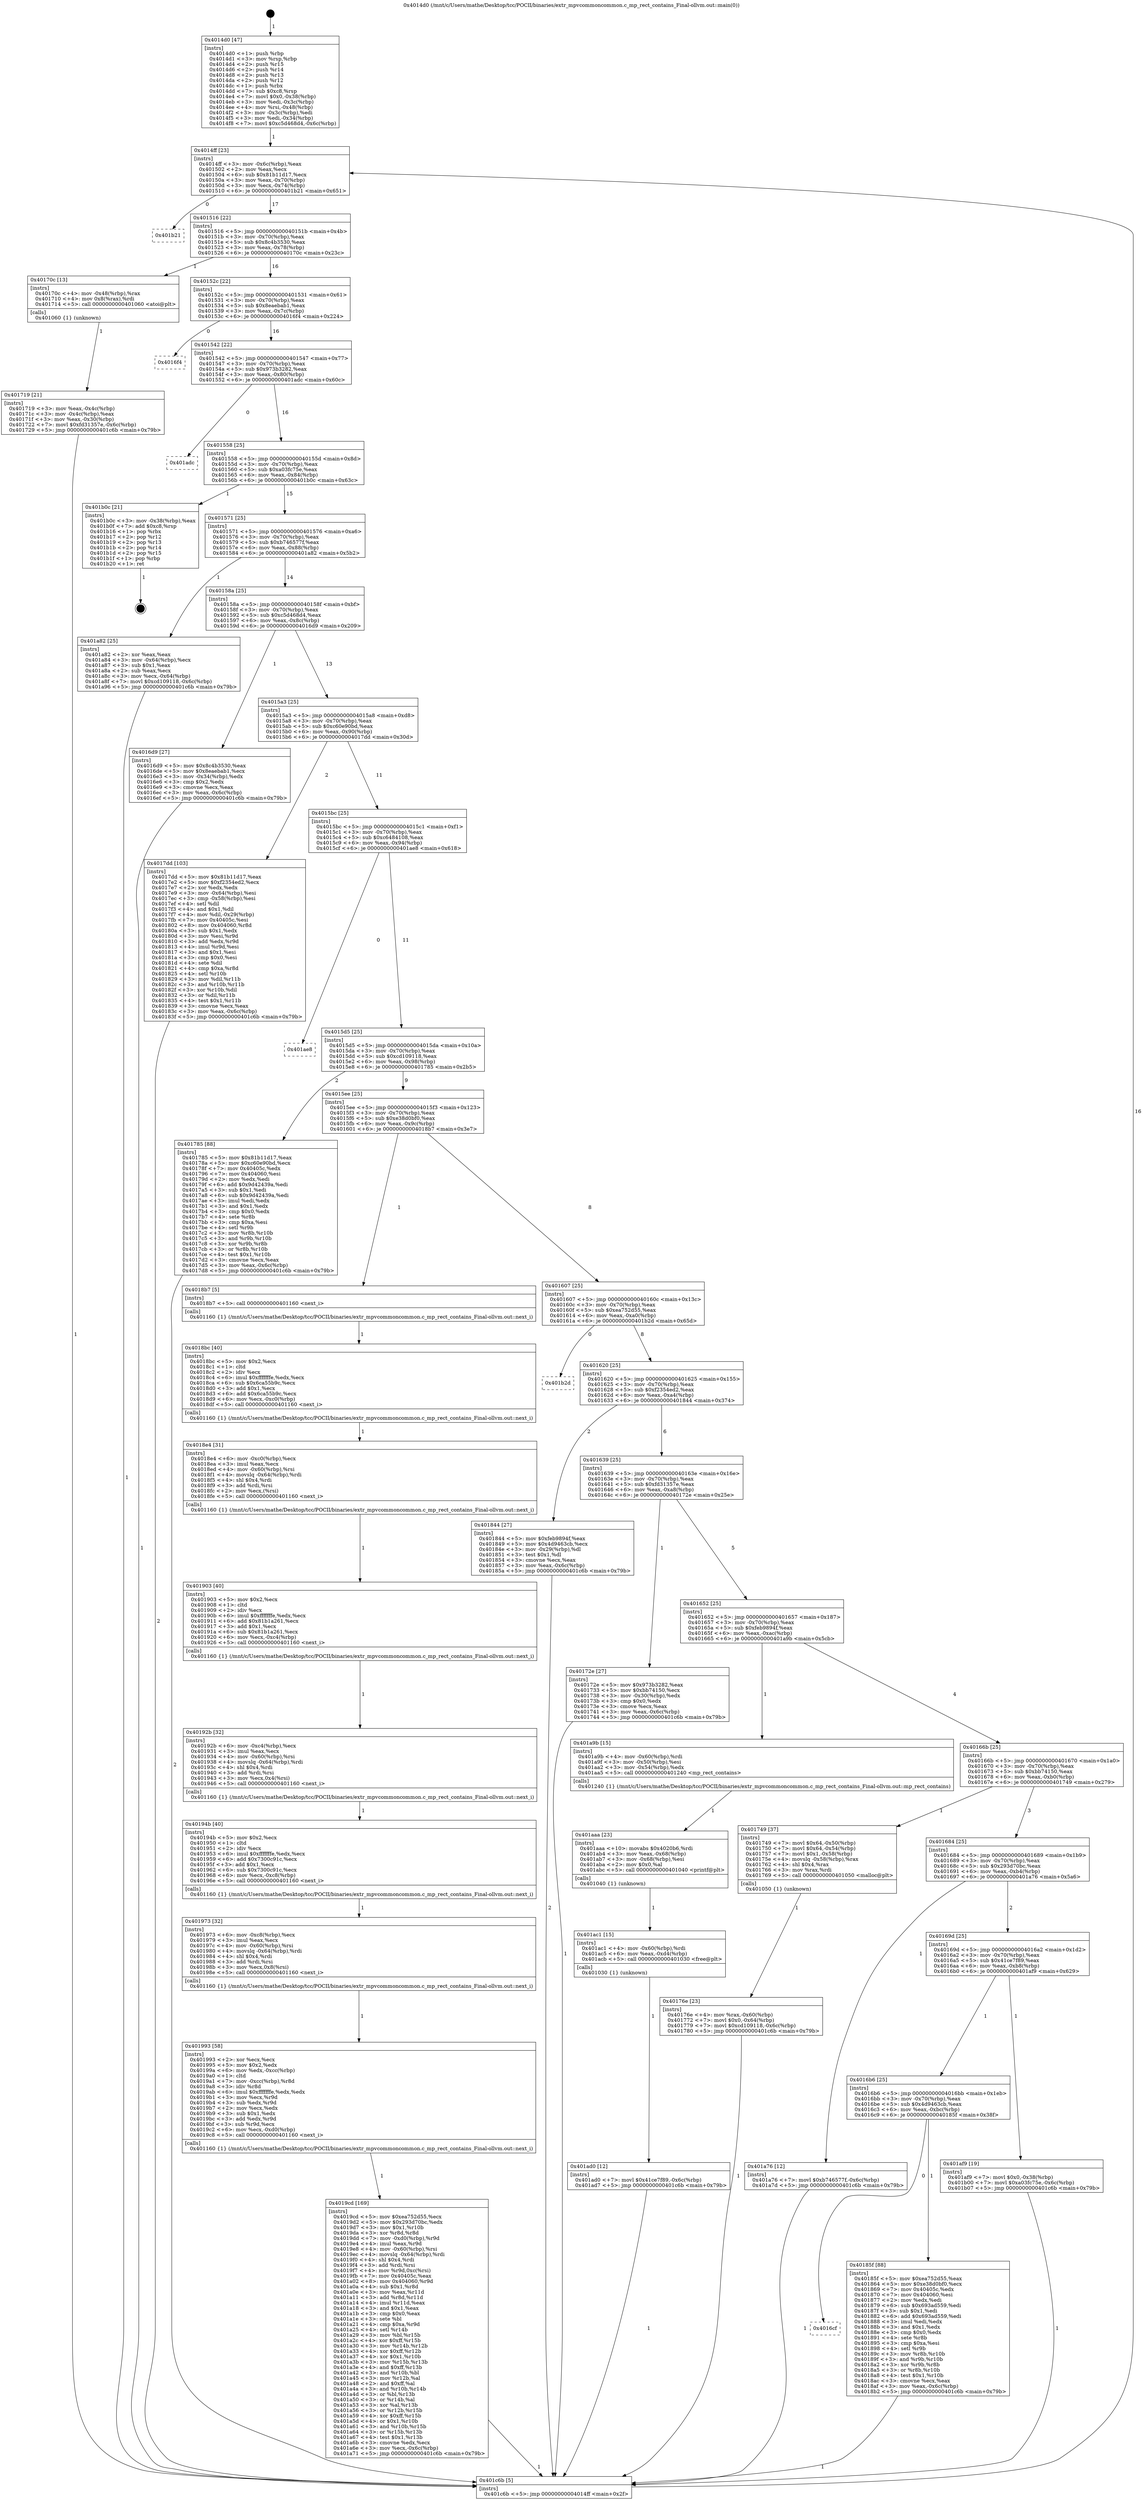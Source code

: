 digraph "0x4014d0" {
  label = "0x4014d0 (/mnt/c/Users/mathe/Desktop/tcc/POCII/binaries/extr_mpvcommoncommon.c_mp_rect_contains_Final-ollvm.out::main(0))"
  labelloc = "t"
  node[shape=record]

  Entry [label="",width=0.3,height=0.3,shape=circle,fillcolor=black,style=filled]
  "0x4014ff" [label="{
     0x4014ff [23]\l
     | [instrs]\l
     &nbsp;&nbsp;0x4014ff \<+3\>: mov -0x6c(%rbp),%eax\l
     &nbsp;&nbsp;0x401502 \<+2\>: mov %eax,%ecx\l
     &nbsp;&nbsp;0x401504 \<+6\>: sub $0x81b11d17,%ecx\l
     &nbsp;&nbsp;0x40150a \<+3\>: mov %eax,-0x70(%rbp)\l
     &nbsp;&nbsp;0x40150d \<+3\>: mov %ecx,-0x74(%rbp)\l
     &nbsp;&nbsp;0x401510 \<+6\>: je 0000000000401b21 \<main+0x651\>\l
  }"]
  "0x401b21" [label="{
     0x401b21\l
  }", style=dashed]
  "0x401516" [label="{
     0x401516 [22]\l
     | [instrs]\l
     &nbsp;&nbsp;0x401516 \<+5\>: jmp 000000000040151b \<main+0x4b\>\l
     &nbsp;&nbsp;0x40151b \<+3\>: mov -0x70(%rbp),%eax\l
     &nbsp;&nbsp;0x40151e \<+5\>: sub $0x8c4b3530,%eax\l
     &nbsp;&nbsp;0x401523 \<+3\>: mov %eax,-0x78(%rbp)\l
     &nbsp;&nbsp;0x401526 \<+6\>: je 000000000040170c \<main+0x23c\>\l
  }"]
  Exit [label="",width=0.3,height=0.3,shape=circle,fillcolor=black,style=filled,peripheries=2]
  "0x40170c" [label="{
     0x40170c [13]\l
     | [instrs]\l
     &nbsp;&nbsp;0x40170c \<+4\>: mov -0x48(%rbp),%rax\l
     &nbsp;&nbsp;0x401710 \<+4\>: mov 0x8(%rax),%rdi\l
     &nbsp;&nbsp;0x401714 \<+5\>: call 0000000000401060 \<atoi@plt\>\l
     | [calls]\l
     &nbsp;&nbsp;0x401060 \{1\} (unknown)\l
  }"]
  "0x40152c" [label="{
     0x40152c [22]\l
     | [instrs]\l
     &nbsp;&nbsp;0x40152c \<+5\>: jmp 0000000000401531 \<main+0x61\>\l
     &nbsp;&nbsp;0x401531 \<+3\>: mov -0x70(%rbp),%eax\l
     &nbsp;&nbsp;0x401534 \<+5\>: sub $0x8eaebab1,%eax\l
     &nbsp;&nbsp;0x401539 \<+3\>: mov %eax,-0x7c(%rbp)\l
     &nbsp;&nbsp;0x40153c \<+6\>: je 00000000004016f4 \<main+0x224\>\l
  }"]
  "0x401ad0" [label="{
     0x401ad0 [12]\l
     | [instrs]\l
     &nbsp;&nbsp;0x401ad0 \<+7\>: movl $0x41ce7f89,-0x6c(%rbp)\l
     &nbsp;&nbsp;0x401ad7 \<+5\>: jmp 0000000000401c6b \<main+0x79b\>\l
  }"]
  "0x4016f4" [label="{
     0x4016f4\l
  }", style=dashed]
  "0x401542" [label="{
     0x401542 [22]\l
     | [instrs]\l
     &nbsp;&nbsp;0x401542 \<+5\>: jmp 0000000000401547 \<main+0x77\>\l
     &nbsp;&nbsp;0x401547 \<+3\>: mov -0x70(%rbp),%eax\l
     &nbsp;&nbsp;0x40154a \<+5\>: sub $0x973b3282,%eax\l
     &nbsp;&nbsp;0x40154f \<+3\>: mov %eax,-0x80(%rbp)\l
     &nbsp;&nbsp;0x401552 \<+6\>: je 0000000000401adc \<main+0x60c\>\l
  }"]
  "0x401ac1" [label="{
     0x401ac1 [15]\l
     | [instrs]\l
     &nbsp;&nbsp;0x401ac1 \<+4\>: mov -0x60(%rbp),%rdi\l
     &nbsp;&nbsp;0x401ac5 \<+6\>: mov %eax,-0xd4(%rbp)\l
     &nbsp;&nbsp;0x401acb \<+5\>: call 0000000000401030 \<free@plt\>\l
     | [calls]\l
     &nbsp;&nbsp;0x401030 \{1\} (unknown)\l
  }"]
  "0x401adc" [label="{
     0x401adc\l
  }", style=dashed]
  "0x401558" [label="{
     0x401558 [25]\l
     | [instrs]\l
     &nbsp;&nbsp;0x401558 \<+5\>: jmp 000000000040155d \<main+0x8d\>\l
     &nbsp;&nbsp;0x40155d \<+3\>: mov -0x70(%rbp),%eax\l
     &nbsp;&nbsp;0x401560 \<+5\>: sub $0xa03fc75e,%eax\l
     &nbsp;&nbsp;0x401565 \<+6\>: mov %eax,-0x84(%rbp)\l
     &nbsp;&nbsp;0x40156b \<+6\>: je 0000000000401b0c \<main+0x63c\>\l
  }"]
  "0x401aaa" [label="{
     0x401aaa [23]\l
     | [instrs]\l
     &nbsp;&nbsp;0x401aaa \<+10\>: movabs $0x4020b6,%rdi\l
     &nbsp;&nbsp;0x401ab4 \<+3\>: mov %eax,-0x68(%rbp)\l
     &nbsp;&nbsp;0x401ab7 \<+3\>: mov -0x68(%rbp),%esi\l
     &nbsp;&nbsp;0x401aba \<+2\>: mov $0x0,%al\l
     &nbsp;&nbsp;0x401abc \<+5\>: call 0000000000401040 \<printf@plt\>\l
     | [calls]\l
     &nbsp;&nbsp;0x401040 \{1\} (unknown)\l
  }"]
  "0x401b0c" [label="{
     0x401b0c [21]\l
     | [instrs]\l
     &nbsp;&nbsp;0x401b0c \<+3\>: mov -0x38(%rbp),%eax\l
     &nbsp;&nbsp;0x401b0f \<+7\>: add $0xc8,%rsp\l
     &nbsp;&nbsp;0x401b16 \<+1\>: pop %rbx\l
     &nbsp;&nbsp;0x401b17 \<+2\>: pop %r12\l
     &nbsp;&nbsp;0x401b19 \<+2\>: pop %r13\l
     &nbsp;&nbsp;0x401b1b \<+2\>: pop %r14\l
     &nbsp;&nbsp;0x401b1d \<+2\>: pop %r15\l
     &nbsp;&nbsp;0x401b1f \<+1\>: pop %rbp\l
     &nbsp;&nbsp;0x401b20 \<+1\>: ret\l
  }"]
  "0x401571" [label="{
     0x401571 [25]\l
     | [instrs]\l
     &nbsp;&nbsp;0x401571 \<+5\>: jmp 0000000000401576 \<main+0xa6\>\l
     &nbsp;&nbsp;0x401576 \<+3\>: mov -0x70(%rbp),%eax\l
     &nbsp;&nbsp;0x401579 \<+5\>: sub $0xb746577f,%eax\l
     &nbsp;&nbsp;0x40157e \<+6\>: mov %eax,-0x88(%rbp)\l
     &nbsp;&nbsp;0x401584 \<+6\>: je 0000000000401a82 \<main+0x5b2\>\l
  }"]
  "0x4019cd" [label="{
     0x4019cd [169]\l
     | [instrs]\l
     &nbsp;&nbsp;0x4019cd \<+5\>: mov $0xea752d55,%ecx\l
     &nbsp;&nbsp;0x4019d2 \<+5\>: mov $0x293d70bc,%edx\l
     &nbsp;&nbsp;0x4019d7 \<+3\>: mov $0x1,%r10b\l
     &nbsp;&nbsp;0x4019da \<+3\>: xor %r8d,%r8d\l
     &nbsp;&nbsp;0x4019dd \<+7\>: mov -0xd0(%rbp),%r9d\l
     &nbsp;&nbsp;0x4019e4 \<+4\>: imul %eax,%r9d\l
     &nbsp;&nbsp;0x4019e8 \<+4\>: mov -0x60(%rbp),%rsi\l
     &nbsp;&nbsp;0x4019ec \<+4\>: movslq -0x64(%rbp),%rdi\l
     &nbsp;&nbsp;0x4019f0 \<+4\>: shl $0x4,%rdi\l
     &nbsp;&nbsp;0x4019f4 \<+3\>: add %rdi,%rsi\l
     &nbsp;&nbsp;0x4019f7 \<+4\>: mov %r9d,0xc(%rsi)\l
     &nbsp;&nbsp;0x4019fb \<+7\>: mov 0x40405c,%eax\l
     &nbsp;&nbsp;0x401a02 \<+8\>: mov 0x404060,%r9d\l
     &nbsp;&nbsp;0x401a0a \<+4\>: sub $0x1,%r8d\l
     &nbsp;&nbsp;0x401a0e \<+3\>: mov %eax,%r11d\l
     &nbsp;&nbsp;0x401a11 \<+3\>: add %r8d,%r11d\l
     &nbsp;&nbsp;0x401a14 \<+4\>: imul %r11d,%eax\l
     &nbsp;&nbsp;0x401a18 \<+3\>: and $0x1,%eax\l
     &nbsp;&nbsp;0x401a1b \<+3\>: cmp $0x0,%eax\l
     &nbsp;&nbsp;0x401a1e \<+3\>: sete %bl\l
     &nbsp;&nbsp;0x401a21 \<+4\>: cmp $0xa,%r9d\l
     &nbsp;&nbsp;0x401a25 \<+4\>: setl %r14b\l
     &nbsp;&nbsp;0x401a29 \<+3\>: mov %bl,%r15b\l
     &nbsp;&nbsp;0x401a2c \<+4\>: xor $0xff,%r15b\l
     &nbsp;&nbsp;0x401a30 \<+3\>: mov %r14b,%r12b\l
     &nbsp;&nbsp;0x401a33 \<+4\>: xor $0xff,%r12b\l
     &nbsp;&nbsp;0x401a37 \<+4\>: xor $0x1,%r10b\l
     &nbsp;&nbsp;0x401a3b \<+3\>: mov %r15b,%r13b\l
     &nbsp;&nbsp;0x401a3e \<+4\>: and $0xff,%r13b\l
     &nbsp;&nbsp;0x401a42 \<+3\>: and %r10b,%bl\l
     &nbsp;&nbsp;0x401a45 \<+3\>: mov %r12b,%al\l
     &nbsp;&nbsp;0x401a48 \<+2\>: and $0xff,%al\l
     &nbsp;&nbsp;0x401a4a \<+3\>: and %r10b,%r14b\l
     &nbsp;&nbsp;0x401a4d \<+3\>: or %bl,%r13b\l
     &nbsp;&nbsp;0x401a50 \<+3\>: or %r14b,%al\l
     &nbsp;&nbsp;0x401a53 \<+3\>: xor %al,%r13b\l
     &nbsp;&nbsp;0x401a56 \<+3\>: or %r12b,%r15b\l
     &nbsp;&nbsp;0x401a59 \<+4\>: xor $0xff,%r15b\l
     &nbsp;&nbsp;0x401a5d \<+4\>: or $0x1,%r10b\l
     &nbsp;&nbsp;0x401a61 \<+3\>: and %r10b,%r15b\l
     &nbsp;&nbsp;0x401a64 \<+3\>: or %r15b,%r13b\l
     &nbsp;&nbsp;0x401a67 \<+4\>: test $0x1,%r13b\l
     &nbsp;&nbsp;0x401a6b \<+3\>: cmovne %edx,%ecx\l
     &nbsp;&nbsp;0x401a6e \<+3\>: mov %ecx,-0x6c(%rbp)\l
     &nbsp;&nbsp;0x401a71 \<+5\>: jmp 0000000000401c6b \<main+0x79b\>\l
  }"]
  "0x401a82" [label="{
     0x401a82 [25]\l
     | [instrs]\l
     &nbsp;&nbsp;0x401a82 \<+2\>: xor %eax,%eax\l
     &nbsp;&nbsp;0x401a84 \<+3\>: mov -0x64(%rbp),%ecx\l
     &nbsp;&nbsp;0x401a87 \<+3\>: sub $0x1,%eax\l
     &nbsp;&nbsp;0x401a8a \<+2\>: sub %eax,%ecx\l
     &nbsp;&nbsp;0x401a8c \<+3\>: mov %ecx,-0x64(%rbp)\l
     &nbsp;&nbsp;0x401a8f \<+7\>: movl $0xcd109118,-0x6c(%rbp)\l
     &nbsp;&nbsp;0x401a96 \<+5\>: jmp 0000000000401c6b \<main+0x79b\>\l
  }"]
  "0x40158a" [label="{
     0x40158a [25]\l
     | [instrs]\l
     &nbsp;&nbsp;0x40158a \<+5\>: jmp 000000000040158f \<main+0xbf\>\l
     &nbsp;&nbsp;0x40158f \<+3\>: mov -0x70(%rbp),%eax\l
     &nbsp;&nbsp;0x401592 \<+5\>: sub $0xc5d468d4,%eax\l
     &nbsp;&nbsp;0x401597 \<+6\>: mov %eax,-0x8c(%rbp)\l
     &nbsp;&nbsp;0x40159d \<+6\>: je 00000000004016d9 \<main+0x209\>\l
  }"]
  "0x401993" [label="{
     0x401993 [58]\l
     | [instrs]\l
     &nbsp;&nbsp;0x401993 \<+2\>: xor %ecx,%ecx\l
     &nbsp;&nbsp;0x401995 \<+5\>: mov $0x2,%edx\l
     &nbsp;&nbsp;0x40199a \<+6\>: mov %edx,-0xcc(%rbp)\l
     &nbsp;&nbsp;0x4019a0 \<+1\>: cltd\l
     &nbsp;&nbsp;0x4019a1 \<+7\>: mov -0xcc(%rbp),%r8d\l
     &nbsp;&nbsp;0x4019a8 \<+3\>: idiv %r8d\l
     &nbsp;&nbsp;0x4019ab \<+6\>: imul $0xfffffffe,%edx,%edx\l
     &nbsp;&nbsp;0x4019b1 \<+3\>: mov %ecx,%r9d\l
     &nbsp;&nbsp;0x4019b4 \<+3\>: sub %edx,%r9d\l
     &nbsp;&nbsp;0x4019b7 \<+2\>: mov %ecx,%edx\l
     &nbsp;&nbsp;0x4019b9 \<+3\>: sub $0x1,%edx\l
     &nbsp;&nbsp;0x4019bc \<+3\>: add %edx,%r9d\l
     &nbsp;&nbsp;0x4019bf \<+3\>: sub %r9d,%ecx\l
     &nbsp;&nbsp;0x4019c2 \<+6\>: mov %ecx,-0xd0(%rbp)\l
     &nbsp;&nbsp;0x4019c8 \<+5\>: call 0000000000401160 \<next_i\>\l
     | [calls]\l
     &nbsp;&nbsp;0x401160 \{1\} (/mnt/c/Users/mathe/Desktop/tcc/POCII/binaries/extr_mpvcommoncommon.c_mp_rect_contains_Final-ollvm.out::next_i)\l
  }"]
  "0x4016d9" [label="{
     0x4016d9 [27]\l
     | [instrs]\l
     &nbsp;&nbsp;0x4016d9 \<+5\>: mov $0x8c4b3530,%eax\l
     &nbsp;&nbsp;0x4016de \<+5\>: mov $0x8eaebab1,%ecx\l
     &nbsp;&nbsp;0x4016e3 \<+3\>: mov -0x34(%rbp),%edx\l
     &nbsp;&nbsp;0x4016e6 \<+3\>: cmp $0x2,%edx\l
     &nbsp;&nbsp;0x4016e9 \<+3\>: cmovne %ecx,%eax\l
     &nbsp;&nbsp;0x4016ec \<+3\>: mov %eax,-0x6c(%rbp)\l
     &nbsp;&nbsp;0x4016ef \<+5\>: jmp 0000000000401c6b \<main+0x79b\>\l
  }"]
  "0x4015a3" [label="{
     0x4015a3 [25]\l
     | [instrs]\l
     &nbsp;&nbsp;0x4015a3 \<+5\>: jmp 00000000004015a8 \<main+0xd8\>\l
     &nbsp;&nbsp;0x4015a8 \<+3\>: mov -0x70(%rbp),%eax\l
     &nbsp;&nbsp;0x4015ab \<+5\>: sub $0xc60e90bd,%eax\l
     &nbsp;&nbsp;0x4015b0 \<+6\>: mov %eax,-0x90(%rbp)\l
     &nbsp;&nbsp;0x4015b6 \<+6\>: je 00000000004017dd \<main+0x30d\>\l
  }"]
  "0x401c6b" [label="{
     0x401c6b [5]\l
     | [instrs]\l
     &nbsp;&nbsp;0x401c6b \<+5\>: jmp 00000000004014ff \<main+0x2f\>\l
  }"]
  "0x4014d0" [label="{
     0x4014d0 [47]\l
     | [instrs]\l
     &nbsp;&nbsp;0x4014d0 \<+1\>: push %rbp\l
     &nbsp;&nbsp;0x4014d1 \<+3\>: mov %rsp,%rbp\l
     &nbsp;&nbsp;0x4014d4 \<+2\>: push %r15\l
     &nbsp;&nbsp;0x4014d6 \<+2\>: push %r14\l
     &nbsp;&nbsp;0x4014d8 \<+2\>: push %r13\l
     &nbsp;&nbsp;0x4014da \<+2\>: push %r12\l
     &nbsp;&nbsp;0x4014dc \<+1\>: push %rbx\l
     &nbsp;&nbsp;0x4014dd \<+7\>: sub $0xc8,%rsp\l
     &nbsp;&nbsp;0x4014e4 \<+7\>: movl $0x0,-0x38(%rbp)\l
     &nbsp;&nbsp;0x4014eb \<+3\>: mov %edi,-0x3c(%rbp)\l
     &nbsp;&nbsp;0x4014ee \<+4\>: mov %rsi,-0x48(%rbp)\l
     &nbsp;&nbsp;0x4014f2 \<+3\>: mov -0x3c(%rbp),%edi\l
     &nbsp;&nbsp;0x4014f5 \<+3\>: mov %edi,-0x34(%rbp)\l
     &nbsp;&nbsp;0x4014f8 \<+7\>: movl $0xc5d468d4,-0x6c(%rbp)\l
  }"]
  "0x401719" [label="{
     0x401719 [21]\l
     | [instrs]\l
     &nbsp;&nbsp;0x401719 \<+3\>: mov %eax,-0x4c(%rbp)\l
     &nbsp;&nbsp;0x40171c \<+3\>: mov -0x4c(%rbp),%eax\l
     &nbsp;&nbsp;0x40171f \<+3\>: mov %eax,-0x30(%rbp)\l
     &nbsp;&nbsp;0x401722 \<+7\>: movl $0xfd31357e,-0x6c(%rbp)\l
     &nbsp;&nbsp;0x401729 \<+5\>: jmp 0000000000401c6b \<main+0x79b\>\l
  }"]
  "0x401973" [label="{
     0x401973 [32]\l
     | [instrs]\l
     &nbsp;&nbsp;0x401973 \<+6\>: mov -0xc8(%rbp),%ecx\l
     &nbsp;&nbsp;0x401979 \<+3\>: imul %eax,%ecx\l
     &nbsp;&nbsp;0x40197c \<+4\>: mov -0x60(%rbp),%rsi\l
     &nbsp;&nbsp;0x401980 \<+4\>: movslq -0x64(%rbp),%rdi\l
     &nbsp;&nbsp;0x401984 \<+4\>: shl $0x4,%rdi\l
     &nbsp;&nbsp;0x401988 \<+3\>: add %rdi,%rsi\l
     &nbsp;&nbsp;0x40198b \<+3\>: mov %ecx,0x8(%rsi)\l
     &nbsp;&nbsp;0x40198e \<+5\>: call 0000000000401160 \<next_i\>\l
     | [calls]\l
     &nbsp;&nbsp;0x401160 \{1\} (/mnt/c/Users/mathe/Desktop/tcc/POCII/binaries/extr_mpvcommoncommon.c_mp_rect_contains_Final-ollvm.out::next_i)\l
  }"]
  "0x4017dd" [label="{
     0x4017dd [103]\l
     | [instrs]\l
     &nbsp;&nbsp;0x4017dd \<+5\>: mov $0x81b11d17,%eax\l
     &nbsp;&nbsp;0x4017e2 \<+5\>: mov $0xf2354ed2,%ecx\l
     &nbsp;&nbsp;0x4017e7 \<+2\>: xor %edx,%edx\l
     &nbsp;&nbsp;0x4017e9 \<+3\>: mov -0x64(%rbp),%esi\l
     &nbsp;&nbsp;0x4017ec \<+3\>: cmp -0x58(%rbp),%esi\l
     &nbsp;&nbsp;0x4017ef \<+4\>: setl %dil\l
     &nbsp;&nbsp;0x4017f3 \<+4\>: and $0x1,%dil\l
     &nbsp;&nbsp;0x4017f7 \<+4\>: mov %dil,-0x29(%rbp)\l
     &nbsp;&nbsp;0x4017fb \<+7\>: mov 0x40405c,%esi\l
     &nbsp;&nbsp;0x401802 \<+8\>: mov 0x404060,%r8d\l
     &nbsp;&nbsp;0x40180a \<+3\>: sub $0x1,%edx\l
     &nbsp;&nbsp;0x40180d \<+3\>: mov %esi,%r9d\l
     &nbsp;&nbsp;0x401810 \<+3\>: add %edx,%r9d\l
     &nbsp;&nbsp;0x401813 \<+4\>: imul %r9d,%esi\l
     &nbsp;&nbsp;0x401817 \<+3\>: and $0x1,%esi\l
     &nbsp;&nbsp;0x40181a \<+3\>: cmp $0x0,%esi\l
     &nbsp;&nbsp;0x40181d \<+4\>: sete %dil\l
     &nbsp;&nbsp;0x401821 \<+4\>: cmp $0xa,%r8d\l
     &nbsp;&nbsp;0x401825 \<+4\>: setl %r10b\l
     &nbsp;&nbsp;0x401829 \<+3\>: mov %dil,%r11b\l
     &nbsp;&nbsp;0x40182c \<+3\>: and %r10b,%r11b\l
     &nbsp;&nbsp;0x40182f \<+3\>: xor %r10b,%dil\l
     &nbsp;&nbsp;0x401832 \<+3\>: or %dil,%r11b\l
     &nbsp;&nbsp;0x401835 \<+4\>: test $0x1,%r11b\l
     &nbsp;&nbsp;0x401839 \<+3\>: cmovne %ecx,%eax\l
     &nbsp;&nbsp;0x40183c \<+3\>: mov %eax,-0x6c(%rbp)\l
     &nbsp;&nbsp;0x40183f \<+5\>: jmp 0000000000401c6b \<main+0x79b\>\l
  }"]
  "0x4015bc" [label="{
     0x4015bc [25]\l
     | [instrs]\l
     &nbsp;&nbsp;0x4015bc \<+5\>: jmp 00000000004015c1 \<main+0xf1\>\l
     &nbsp;&nbsp;0x4015c1 \<+3\>: mov -0x70(%rbp),%eax\l
     &nbsp;&nbsp;0x4015c4 \<+5\>: sub $0xc6484108,%eax\l
     &nbsp;&nbsp;0x4015c9 \<+6\>: mov %eax,-0x94(%rbp)\l
     &nbsp;&nbsp;0x4015cf \<+6\>: je 0000000000401ae8 \<main+0x618\>\l
  }"]
  "0x40194b" [label="{
     0x40194b [40]\l
     | [instrs]\l
     &nbsp;&nbsp;0x40194b \<+5\>: mov $0x2,%ecx\l
     &nbsp;&nbsp;0x401950 \<+1\>: cltd\l
     &nbsp;&nbsp;0x401951 \<+2\>: idiv %ecx\l
     &nbsp;&nbsp;0x401953 \<+6\>: imul $0xfffffffe,%edx,%ecx\l
     &nbsp;&nbsp;0x401959 \<+6\>: add $0x7300c91c,%ecx\l
     &nbsp;&nbsp;0x40195f \<+3\>: add $0x1,%ecx\l
     &nbsp;&nbsp;0x401962 \<+6\>: sub $0x7300c91c,%ecx\l
     &nbsp;&nbsp;0x401968 \<+6\>: mov %ecx,-0xc8(%rbp)\l
     &nbsp;&nbsp;0x40196e \<+5\>: call 0000000000401160 \<next_i\>\l
     | [calls]\l
     &nbsp;&nbsp;0x401160 \{1\} (/mnt/c/Users/mathe/Desktop/tcc/POCII/binaries/extr_mpvcommoncommon.c_mp_rect_contains_Final-ollvm.out::next_i)\l
  }"]
  "0x401ae8" [label="{
     0x401ae8\l
  }", style=dashed]
  "0x4015d5" [label="{
     0x4015d5 [25]\l
     | [instrs]\l
     &nbsp;&nbsp;0x4015d5 \<+5\>: jmp 00000000004015da \<main+0x10a\>\l
     &nbsp;&nbsp;0x4015da \<+3\>: mov -0x70(%rbp),%eax\l
     &nbsp;&nbsp;0x4015dd \<+5\>: sub $0xcd109118,%eax\l
     &nbsp;&nbsp;0x4015e2 \<+6\>: mov %eax,-0x98(%rbp)\l
     &nbsp;&nbsp;0x4015e8 \<+6\>: je 0000000000401785 \<main+0x2b5\>\l
  }"]
  "0x40192b" [label="{
     0x40192b [32]\l
     | [instrs]\l
     &nbsp;&nbsp;0x40192b \<+6\>: mov -0xc4(%rbp),%ecx\l
     &nbsp;&nbsp;0x401931 \<+3\>: imul %eax,%ecx\l
     &nbsp;&nbsp;0x401934 \<+4\>: mov -0x60(%rbp),%rsi\l
     &nbsp;&nbsp;0x401938 \<+4\>: movslq -0x64(%rbp),%rdi\l
     &nbsp;&nbsp;0x40193c \<+4\>: shl $0x4,%rdi\l
     &nbsp;&nbsp;0x401940 \<+3\>: add %rdi,%rsi\l
     &nbsp;&nbsp;0x401943 \<+3\>: mov %ecx,0x4(%rsi)\l
     &nbsp;&nbsp;0x401946 \<+5\>: call 0000000000401160 \<next_i\>\l
     | [calls]\l
     &nbsp;&nbsp;0x401160 \{1\} (/mnt/c/Users/mathe/Desktop/tcc/POCII/binaries/extr_mpvcommoncommon.c_mp_rect_contains_Final-ollvm.out::next_i)\l
  }"]
  "0x401785" [label="{
     0x401785 [88]\l
     | [instrs]\l
     &nbsp;&nbsp;0x401785 \<+5\>: mov $0x81b11d17,%eax\l
     &nbsp;&nbsp;0x40178a \<+5\>: mov $0xc60e90bd,%ecx\l
     &nbsp;&nbsp;0x40178f \<+7\>: mov 0x40405c,%edx\l
     &nbsp;&nbsp;0x401796 \<+7\>: mov 0x404060,%esi\l
     &nbsp;&nbsp;0x40179d \<+2\>: mov %edx,%edi\l
     &nbsp;&nbsp;0x40179f \<+6\>: add $0x9d42439a,%edi\l
     &nbsp;&nbsp;0x4017a5 \<+3\>: sub $0x1,%edi\l
     &nbsp;&nbsp;0x4017a8 \<+6\>: sub $0x9d42439a,%edi\l
     &nbsp;&nbsp;0x4017ae \<+3\>: imul %edi,%edx\l
     &nbsp;&nbsp;0x4017b1 \<+3\>: and $0x1,%edx\l
     &nbsp;&nbsp;0x4017b4 \<+3\>: cmp $0x0,%edx\l
     &nbsp;&nbsp;0x4017b7 \<+4\>: sete %r8b\l
     &nbsp;&nbsp;0x4017bb \<+3\>: cmp $0xa,%esi\l
     &nbsp;&nbsp;0x4017be \<+4\>: setl %r9b\l
     &nbsp;&nbsp;0x4017c2 \<+3\>: mov %r8b,%r10b\l
     &nbsp;&nbsp;0x4017c5 \<+3\>: and %r9b,%r10b\l
     &nbsp;&nbsp;0x4017c8 \<+3\>: xor %r9b,%r8b\l
     &nbsp;&nbsp;0x4017cb \<+3\>: or %r8b,%r10b\l
     &nbsp;&nbsp;0x4017ce \<+4\>: test $0x1,%r10b\l
     &nbsp;&nbsp;0x4017d2 \<+3\>: cmovne %ecx,%eax\l
     &nbsp;&nbsp;0x4017d5 \<+3\>: mov %eax,-0x6c(%rbp)\l
     &nbsp;&nbsp;0x4017d8 \<+5\>: jmp 0000000000401c6b \<main+0x79b\>\l
  }"]
  "0x4015ee" [label="{
     0x4015ee [25]\l
     | [instrs]\l
     &nbsp;&nbsp;0x4015ee \<+5\>: jmp 00000000004015f3 \<main+0x123\>\l
     &nbsp;&nbsp;0x4015f3 \<+3\>: mov -0x70(%rbp),%eax\l
     &nbsp;&nbsp;0x4015f6 \<+5\>: sub $0xe38d0bf0,%eax\l
     &nbsp;&nbsp;0x4015fb \<+6\>: mov %eax,-0x9c(%rbp)\l
     &nbsp;&nbsp;0x401601 \<+6\>: je 00000000004018b7 \<main+0x3e7\>\l
  }"]
  "0x401903" [label="{
     0x401903 [40]\l
     | [instrs]\l
     &nbsp;&nbsp;0x401903 \<+5\>: mov $0x2,%ecx\l
     &nbsp;&nbsp;0x401908 \<+1\>: cltd\l
     &nbsp;&nbsp;0x401909 \<+2\>: idiv %ecx\l
     &nbsp;&nbsp;0x40190b \<+6\>: imul $0xfffffffe,%edx,%ecx\l
     &nbsp;&nbsp;0x401911 \<+6\>: add $0x81b1a261,%ecx\l
     &nbsp;&nbsp;0x401917 \<+3\>: add $0x1,%ecx\l
     &nbsp;&nbsp;0x40191a \<+6\>: sub $0x81b1a261,%ecx\l
     &nbsp;&nbsp;0x401920 \<+6\>: mov %ecx,-0xc4(%rbp)\l
     &nbsp;&nbsp;0x401926 \<+5\>: call 0000000000401160 \<next_i\>\l
     | [calls]\l
     &nbsp;&nbsp;0x401160 \{1\} (/mnt/c/Users/mathe/Desktop/tcc/POCII/binaries/extr_mpvcommoncommon.c_mp_rect_contains_Final-ollvm.out::next_i)\l
  }"]
  "0x4018b7" [label="{
     0x4018b7 [5]\l
     | [instrs]\l
     &nbsp;&nbsp;0x4018b7 \<+5\>: call 0000000000401160 \<next_i\>\l
     | [calls]\l
     &nbsp;&nbsp;0x401160 \{1\} (/mnt/c/Users/mathe/Desktop/tcc/POCII/binaries/extr_mpvcommoncommon.c_mp_rect_contains_Final-ollvm.out::next_i)\l
  }"]
  "0x401607" [label="{
     0x401607 [25]\l
     | [instrs]\l
     &nbsp;&nbsp;0x401607 \<+5\>: jmp 000000000040160c \<main+0x13c\>\l
     &nbsp;&nbsp;0x40160c \<+3\>: mov -0x70(%rbp),%eax\l
     &nbsp;&nbsp;0x40160f \<+5\>: sub $0xea752d55,%eax\l
     &nbsp;&nbsp;0x401614 \<+6\>: mov %eax,-0xa0(%rbp)\l
     &nbsp;&nbsp;0x40161a \<+6\>: je 0000000000401b2d \<main+0x65d\>\l
  }"]
  "0x4018e4" [label="{
     0x4018e4 [31]\l
     | [instrs]\l
     &nbsp;&nbsp;0x4018e4 \<+6\>: mov -0xc0(%rbp),%ecx\l
     &nbsp;&nbsp;0x4018ea \<+3\>: imul %eax,%ecx\l
     &nbsp;&nbsp;0x4018ed \<+4\>: mov -0x60(%rbp),%rsi\l
     &nbsp;&nbsp;0x4018f1 \<+4\>: movslq -0x64(%rbp),%rdi\l
     &nbsp;&nbsp;0x4018f5 \<+4\>: shl $0x4,%rdi\l
     &nbsp;&nbsp;0x4018f9 \<+3\>: add %rdi,%rsi\l
     &nbsp;&nbsp;0x4018fc \<+2\>: mov %ecx,(%rsi)\l
     &nbsp;&nbsp;0x4018fe \<+5\>: call 0000000000401160 \<next_i\>\l
     | [calls]\l
     &nbsp;&nbsp;0x401160 \{1\} (/mnt/c/Users/mathe/Desktop/tcc/POCII/binaries/extr_mpvcommoncommon.c_mp_rect_contains_Final-ollvm.out::next_i)\l
  }"]
  "0x401b2d" [label="{
     0x401b2d\l
  }", style=dashed]
  "0x401620" [label="{
     0x401620 [25]\l
     | [instrs]\l
     &nbsp;&nbsp;0x401620 \<+5\>: jmp 0000000000401625 \<main+0x155\>\l
     &nbsp;&nbsp;0x401625 \<+3\>: mov -0x70(%rbp),%eax\l
     &nbsp;&nbsp;0x401628 \<+5\>: sub $0xf2354ed2,%eax\l
     &nbsp;&nbsp;0x40162d \<+6\>: mov %eax,-0xa4(%rbp)\l
     &nbsp;&nbsp;0x401633 \<+6\>: je 0000000000401844 \<main+0x374\>\l
  }"]
  "0x4018bc" [label="{
     0x4018bc [40]\l
     | [instrs]\l
     &nbsp;&nbsp;0x4018bc \<+5\>: mov $0x2,%ecx\l
     &nbsp;&nbsp;0x4018c1 \<+1\>: cltd\l
     &nbsp;&nbsp;0x4018c2 \<+2\>: idiv %ecx\l
     &nbsp;&nbsp;0x4018c4 \<+6\>: imul $0xfffffffe,%edx,%ecx\l
     &nbsp;&nbsp;0x4018ca \<+6\>: sub $0x6ca55b9c,%ecx\l
     &nbsp;&nbsp;0x4018d0 \<+3\>: add $0x1,%ecx\l
     &nbsp;&nbsp;0x4018d3 \<+6\>: add $0x6ca55b9c,%ecx\l
     &nbsp;&nbsp;0x4018d9 \<+6\>: mov %ecx,-0xc0(%rbp)\l
     &nbsp;&nbsp;0x4018df \<+5\>: call 0000000000401160 \<next_i\>\l
     | [calls]\l
     &nbsp;&nbsp;0x401160 \{1\} (/mnt/c/Users/mathe/Desktop/tcc/POCII/binaries/extr_mpvcommoncommon.c_mp_rect_contains_Final-ollvm.out::next_i)\l
  }"]
  "0x401844" [label="{
     0x401844 [27]\l
     | [instrs]\l
     &nbsp;&nbsp;0x401844 \<+5\>: mov $0xfeb9894f,%eax\l
     &nbsp;&nbsp;0x401849 \<+5\>: mov $0x4d9463cb,%ecx\l
     &nbsp;&nbsp;0x40184e \<+3\>: mov -0x29(%rbp),%dl\l
     &nbsp;&nbsp;0x401851 \<+3\>: test $0x1,%dl\l
     &nbsp;&nbsp;0x401854 \<+3\>: cmovne %ecx,%eax\l
     &nbsp;&nbsp;0x401857 \<+3\>: mov %eax,-0x6c(%rbp)\l
     &nbsp;&nbsp;0x40185a \<+5\>: jmp 0000000000401c6b \<main+0x79b\>\l
  }"]
  "0x401639" [label="{
     0x401639 [25]\l
     | [instrs]\l
     &nbsp;&nbsp;0x401639 \<+5\>: jmp 000000000040163e \<main+0x16e\>\l
     &nbsp;&nbsp;0x40163e \<+3\>: mov -0x70(%rbp),%eax\l
     &nbsp;&nbsp;0x401641 \<+5\>: sub $0xfd31357e,%eax\l
     &nbsp;&nbsp;0x401646 \<+6\>: mov %eax,-0xa8(%rbp)\l
     &nbsp;&nbsp;0x40164c \<+6\>: je 000000000040172e \<main+0x25e\>\l
  }"]
  "0x4016cf" [label="{
     0x4016cf\l
  }", style=dashed]
  "0x40172e" [label="{
     0x40172e [27]\l
     | [instrs]\l
     &nbsp;&nbsp;0x40172e \<+5\>: mov $0x973b3282,%eax\l
     &nbsp;&nbsp;0x401733 \<+5\>: mov $0xbb74150,%ecx\l
     &nbsp;&nbsp;0x401738 \<+3\>: mov -0x30(%rbp),%edx\l
     &nbsp;&nbsp;0x40173b \<+3\>: cmp $0x0,%edx\l
     &nbsp;&nbsp;0x40173e \<+3\>: cmove %ecx,%eax\l
     &nbsp;&nbsp;0x401741 \<+3\>: mov %eax,-0x6c(%rbp)\l
     &nbsp;&nbsp;0x401744 \<+5\>: jmp 0000000000401c6b \<main+0x79b\>\l
  }"]
  "0x401652" [label="{
     0x401652 [25]\l
     | [instrs]\l
     &nbsp;&nbsp;0x401652 \<+5\>: jmp 0000000000401657 \<main+0x187\>\l
     &nbsp;&nbsp;0x401657 \<+3\>: mov -0x70(%rbp),%eax\l
     &nbsp;&nbsp;0x40165a \<+5\>: sub $0xfeb9894f,%eax\l
     &nbsp;&nbsp;0x40165f \<+6\>: mov %eax,-0xac(%rbp)\l
     &nbsp;&nbsp;0x401665 \<+6\>: je 0000000000401a9b \<main+0x5cb\>\l
  }"]
  "0x40185f" [label="{
     0x40185f [88]\l
     | [instrs]\l
     &nbsp;&nbsp;0x40185f \<+5\>: mov $0xea752d55,%eax\l
     &nbsp;&nbsp;0x401864 \<+5\>: mov $0xe38d0bf0,%ecx\l
     &nbsp;&nbsp;0x401869 \<+7\>: mov 0x40405c,%edx\l
     &nbsp;&nbsp;0x401870 \<+7\>: mov 0x404060,%esi\l
     &nbsp;&nbsp;0x401877 \<+2\>: mov %edx,%edi\l
     &nbsp;&nbsp;0x401879 \<+6\>: sub $0x693ad559,%edi\l
     &nbsp;&nbsp;0x40187f \<+3\>: sub $0x1,%edi\l
     &nbsp;&nbsp;0x401882 \<+6\>: add $0x693ad559,%edi\l
     &nbsp;&nbsp;0x401888 \<+3\>: imul %edi,%edx\l
     &nbsp;&nbsp;0x40188b \<+3\>: and $0x1,%edx\l
     &nbsp;&nbsp;0x40188e \<+3\>: cmp $0x0,%edx\l
     &nbsp;&nbsp;0x401891 \<+4\>: sete %r8b\l
     &nbsp;&nbsp;0x401895 \<+3\>: cmp $0xa,%esi\l
     &nbsp;&nbsp;0x401898 \<+4\>: setl %r9b\l
     &nbsp;&nbsp;0x40189c \<+3\>: mov %r8b,%r10b\l
     &nbsp;&nbsp;0x40189f \<+3\>: and %r9b,%r10b\l
     &nbsp;&nbsp;0x4018a2 \<+3\>: xor %r9b,%r8b\l
     &nbsp;&nbsp;0x4018a5 \<+3\>: or %r8b,%r10b\l
     &nbsp;&nbsp;0x4018a8 \<+4\>: test $0x1,%r10b\l
     &nbsp;&nbsp;0x4018ac \<+3\>: cmovne %ecx,%eax\l
     &nbsp;&nbsp;0x4018af \<+3\>: mov %eax,-0x6c(%rbp)\l
     &nbsp;&nbsp;0x4018b2 \<+5\>: jmp 0000000000401c6b \<main+0x79b\>\l
  }"]
  "0x401a9b" [label="{
     0x401a9b [15]\l
     | [instrs]\l
     &nbsp;&nbsp;0x401a9b \<+4\>: mov -0x60(%rbp),%rdi\l
     &nbsp;&nbsp;0x401a9f \<+3\>: mov -0x50(%rbp),%esi\l
     &nbsp;&nbsp;0x401aa2 \<+3\>: mov -0x54(%rbp),%edx\l
     &nbsp;&nbsp;0x401aa5 \<+5\>: call 0000000000401240 \<mp_rect_contains\>\l
     | [calls]\l
     &nbsp;&nbsp;0x401240 \{1\} (/mnt/c/Users/mathe/Desktop/tcc/POCII/binaries/extr_mpvcommoncommon.c_mp_rect_contains_Final-ollvm.out::mp_rect_contains)\l
  }"]
  "0x40166b" [label="{
     0x40166b [25]\l
     | [instrs]\l
     &nbsp;&nbsp;0x40166b \<+5\>: jmp 0000000000401670 \<main+0x1a0\>\l
     &nbsp;&nbsp;0x401670 \<+3\>: mov -0x70(%rbp),%eax\l
     &nbsp;&nbsp;0x401673 \<+5\>: sub $0xbb74150,%eax\l
     &nbsp;&nbsp;0x401678 \<+6\>: mov %eax,-0xb0(%rbp)\l
     &nbsp;&nbsp;0x40167e \<+6\>: je 0000000000401749 \<main+0x279\>\l
  }"]
  "0x4016b6" [label="{
     0x4016b6 [25]\l
     | [instrs]\l
     &nbsp;&nbsp;0x4016b6 \<+5\>: jmp 00000000004016bb \<main+0x1eb\>\l
     &nbsp;&nbsp;0x4016bb \<+3\>: mov -0x70(%rbp),%eax\l
     &nbsp;&nbsp;0x4016be \<+5\>: sub $0x4d9463cb,%eax\l
     &nbsp;&nbsp;0x4016c3 \<+6\>: mov %eax,-0xbc(%rbp)\l
     &nbsp;&nbsp;0x4016c9 \<+6\>: je 000000000040185f \<main+0x38f\>\l
  }"]
  "0x401749" [label="{
     0x401749 [37]\l
     | [instrs]\l
     &nbsp;&nbsp;0x401749 \<+7\>: movl $0x64,-0x50(%rbp)\l
     &nbsp;&nbsp;0x401750 \<+7\>: movl $0x64,-0x54(%rbp)\l
     &nbsp;&nbsp;0x401757 \<+7\>: movl $0x1,-0x58(%rbp)\l
     &nbsp;&nbsp;0x40175e \<+4\>: movslq -0x58(%rbp),%rax\l
     &nbsp;&nbsp;0x401762 \<+4\>: shl $0x4,%rax\l
     &nbsp;&nbsp;0x401766 \<+3\>: mov %rax,%rdi\l
     &nbsp;&nbsp;0x401769 \<+5\>: call 0000000000401050 \<malloc@plt\>\l
     | [calls]\l
     &nbsp;&nbsp;0x401050 \{1\} (unknown)\l
  }"]
  "0x401684" [label="{
     0x401684 [25]\l
     | [instrs]\l
     &nbsp;&nbsp;0x401684 \<+5\>: jmp 0000000000401689 \<main+0x1b9\>\l
     &nbsp;&nbsp;0x401689 \<+3\>: mov -0x70(%rbp),%eax\l
     &nbsp;&nbsp;0x40168c \<+5\>: sub $0x293d70bc,%eax\l
     &nbsp;&nbsp;0x401691 \<+6\>: mov %eax,-0xb4(%rbp)\l
     &nbsp;&nbsp;0x401697 \<+6\>: je 0000000000401a76 \<main+0x5a6\>\l
  }"]
  "0x40176e" [label="{
     0x40176e [23]\l
     | [instrs]\l
     &nbsp;&nbsp;0x40176e \<+4\>: mov %rax,-0x60(%rbp)\l
     &nbsp;&nbsp;0x401772 \<+7\>: movl $0x0,-0x64(%rbp)\l
     &nbsp;&nbsp;0x401779 \<+7\>: movl $0xcd109118,-0x6c(%rbp)\l
     &nbsp;&nbsp;0x401780 \<+5\>: jmp 0000000000401c6b \<main+0x79b\>\l
  }"]
  "0x401af9" [label="{
     0x401af9 [19]\l
     | [instrs]\l
     &nbsp;&nbsp;0x401af9 \<+7\>: movl $0x0,-0x38(%rbp)\l
     &nbsp;&nbsp;0x401b00 \<+7\>: movl $0xa03fc75e,-0x6c(%rbp)\l
     &nbsp;&nbsp;0x401b07 \<+5\>: jmp 0000000000401c6b \<main+0x79b\>\l
  }"]
  "0x401a76" [label="{
     0x401a76 [12]\l
     | [instrs]\l
     &nbsp;&nbsp;0x401a76 \<+7\>: movl $0xb746577f,-0x6c(%rbp)\l
     &nbsp;&nbsp;0x401a7d \<+5\>: jmp 0000000000401c6b \<main+0x79b\>\l
  }"]
  "0x40169d" [label="{
     0x40169d [25]\l
     | [instrs]\l
     &nbsp;&nbsp;0x40169d \<+5\>: jmp 00000000004016a2 \<main+0x1d2\>\l
     &nbsp;&nbsp;0x4016a2 \<+3\>: mov -0x70(%rbp),%eax\l
     &nbsp;&nbsp;0x4016a5 \<+5\>: sub $0x41ce7f89,%eax\l
     &nbsp;&nbsp;0x4016aa \<+6\>: mov %eax,-0xb8(%rbp)\l
     &nbsp;&nbsp;0x4016b0 \<+6\>: je 0000000000401af9 \<main+0x629\>\l
  }"]
  Entry -> "0x4014d0" [label=" 1"]
  "0x4014ff" -> "0x401b21" [label=" 0"]
  "0x4014ff" -> "0x401516" [label=" 17"]
  "0x401b0c" -> Exit [label=" 1"]
  "0x401516" -> "0x40170c" [label=" 1"]
  "0x401516" -> "0x40152c" [label=" 16"]
  "0x401af9" -> "0x401c6b" [label=" 1"]
  "0x40152c" -> "0x4016f4" [label=" 0"]
  "0x40152c" -> "0x401542" [label=" 16"]
  "0x401ad0" -> "0x401c6b" [label=" 1"]
  "0x401542" -> "0x401adc" [label=" 0"]
  "0x401542" -> "0x401558" [label=" 16"]
  "0x401ac1" -> "0x401ad0" [label=" 1"]
  "0x401558" -> "0x401b0c" [label=" 1"]
  "0x401558" -> "0x401571" [label=" 15"]
  "0x401aaa" -> "0x401ac1" [label=" 1"]
  "0x401571" -> "0x401a82" [label=" 1"]
  "0x401571" -> "0x40158a" [label=" 14"]
  "0x401a9b" -> "0x401aaa" [label=" 1"]
  "0x40158a" -> "0x4016d9" [label=" 1"]
  "0x40158a" -> "0x4015a3" [label=" 13"]
  "0x4016d9" -> "0x401c6b" [label=" 1"]
  "0x4014d0" -> "0x4014ff" [label=" 1"]
  "0x401c6b" -> "0x4014ff" [label=" 16"]
  "0x40170c" -> "0x401719" [label=" 1"]
  "0x401719" -> "0x401c6b" [label=" 1"]
  "0x401a82" -> "0x401c6b" [label=" 1"]
  "0x4015a3" -> "0x4017dd" [label=" 2"]
  "0x4015a3" -> "0x4015bc" [label=" 11"]
  "0x401a76" -> "0x401c6b" [label=" 1"]
  "0x4015bc" -> "0x401ae8" [label=" 0"]
  "0x4015bc" -> "0x4015d5" [label=" 11"]
  "0x4019cd" -> "0x401c6b" [label=" 1"]
  "0x4015d5" -> "0x401785" [label=" 2"]
  "0x4015d5" -> "0x4015ee" [label=" 9"]
  "0x401993" -> "0x4019cd" [label=" 1"]
  "0x4015ee" -> "0x4018b7" [label=" 1"]
  "0x4015ee" -> "0x401607" [label=" 8"]
  "0x401973" -> "0x401993" [label=" 1"]
  "0x401607" -> "0x401b2d" [label=" 0"]
  "0x401607" -> "0x401620" [label=" 8"]
  "0x40194b" -> "0x401973" [label=" 1"]
  "0x401620" -> "0x401844" [label=" 2"]
  "0x401620" -> "0x401639" [label=" 6"]
  "0x40192b" -> "0x40194b" [label=" 1"]
  "0x401639" -> "0x40172e" [label=" 1"]
  "0x401639" -> "0x401652" [label=" 5"]
  "0x40172e" -> "0x401c6b" [label=" 1"]
  "0x401903" -> "0x40192b" [label=" 1"]
  "0x401652" -> "0x401a9b" [label=" 1"]
  "0x401652" -> "0x40166b" [label=" 4"]
  "0x4018e4" -> "0x401903" [label=" 1"]
  "0x40166b" -> "0x401749" [label=" 1"]
  "0x40166b" -> "0x401684" [label=" 3"]
  "0x401749" -> "0x40176e" [label=" 1"]
  "0x40176e" -> "0x401c6b" [label=" 1"]
  "0x401785" -> "0x401c6b" [label=" 2"]
  "0x4017dd" -> "0x401c6b" [label=" 2"]
  "0x401844" -> "0x401c6b" [label=" 2"]
  "0x4018b7" -> "0x4018bc" [label=" 1"]
  "0x401684" -> "0x401a76" [label=" 1"]
  "0x401684" -> "0x40169d" [label=" 2"]
  "0x40185f" -> "0x401c6b" [label=" 1"]
  "0x40169d" -> "0x401af9" [label=" 1"]
  "0x40169d" -> "0x4016b6" [label=" 1"]
  "0x4018bc" -> "0x4018e4" [label=" 1"]
  "0x4016b6" -> "0x40185f" [label=" 1"]
  "0x4016b6" -> "0x4016cf" [label=" 0"]
}
